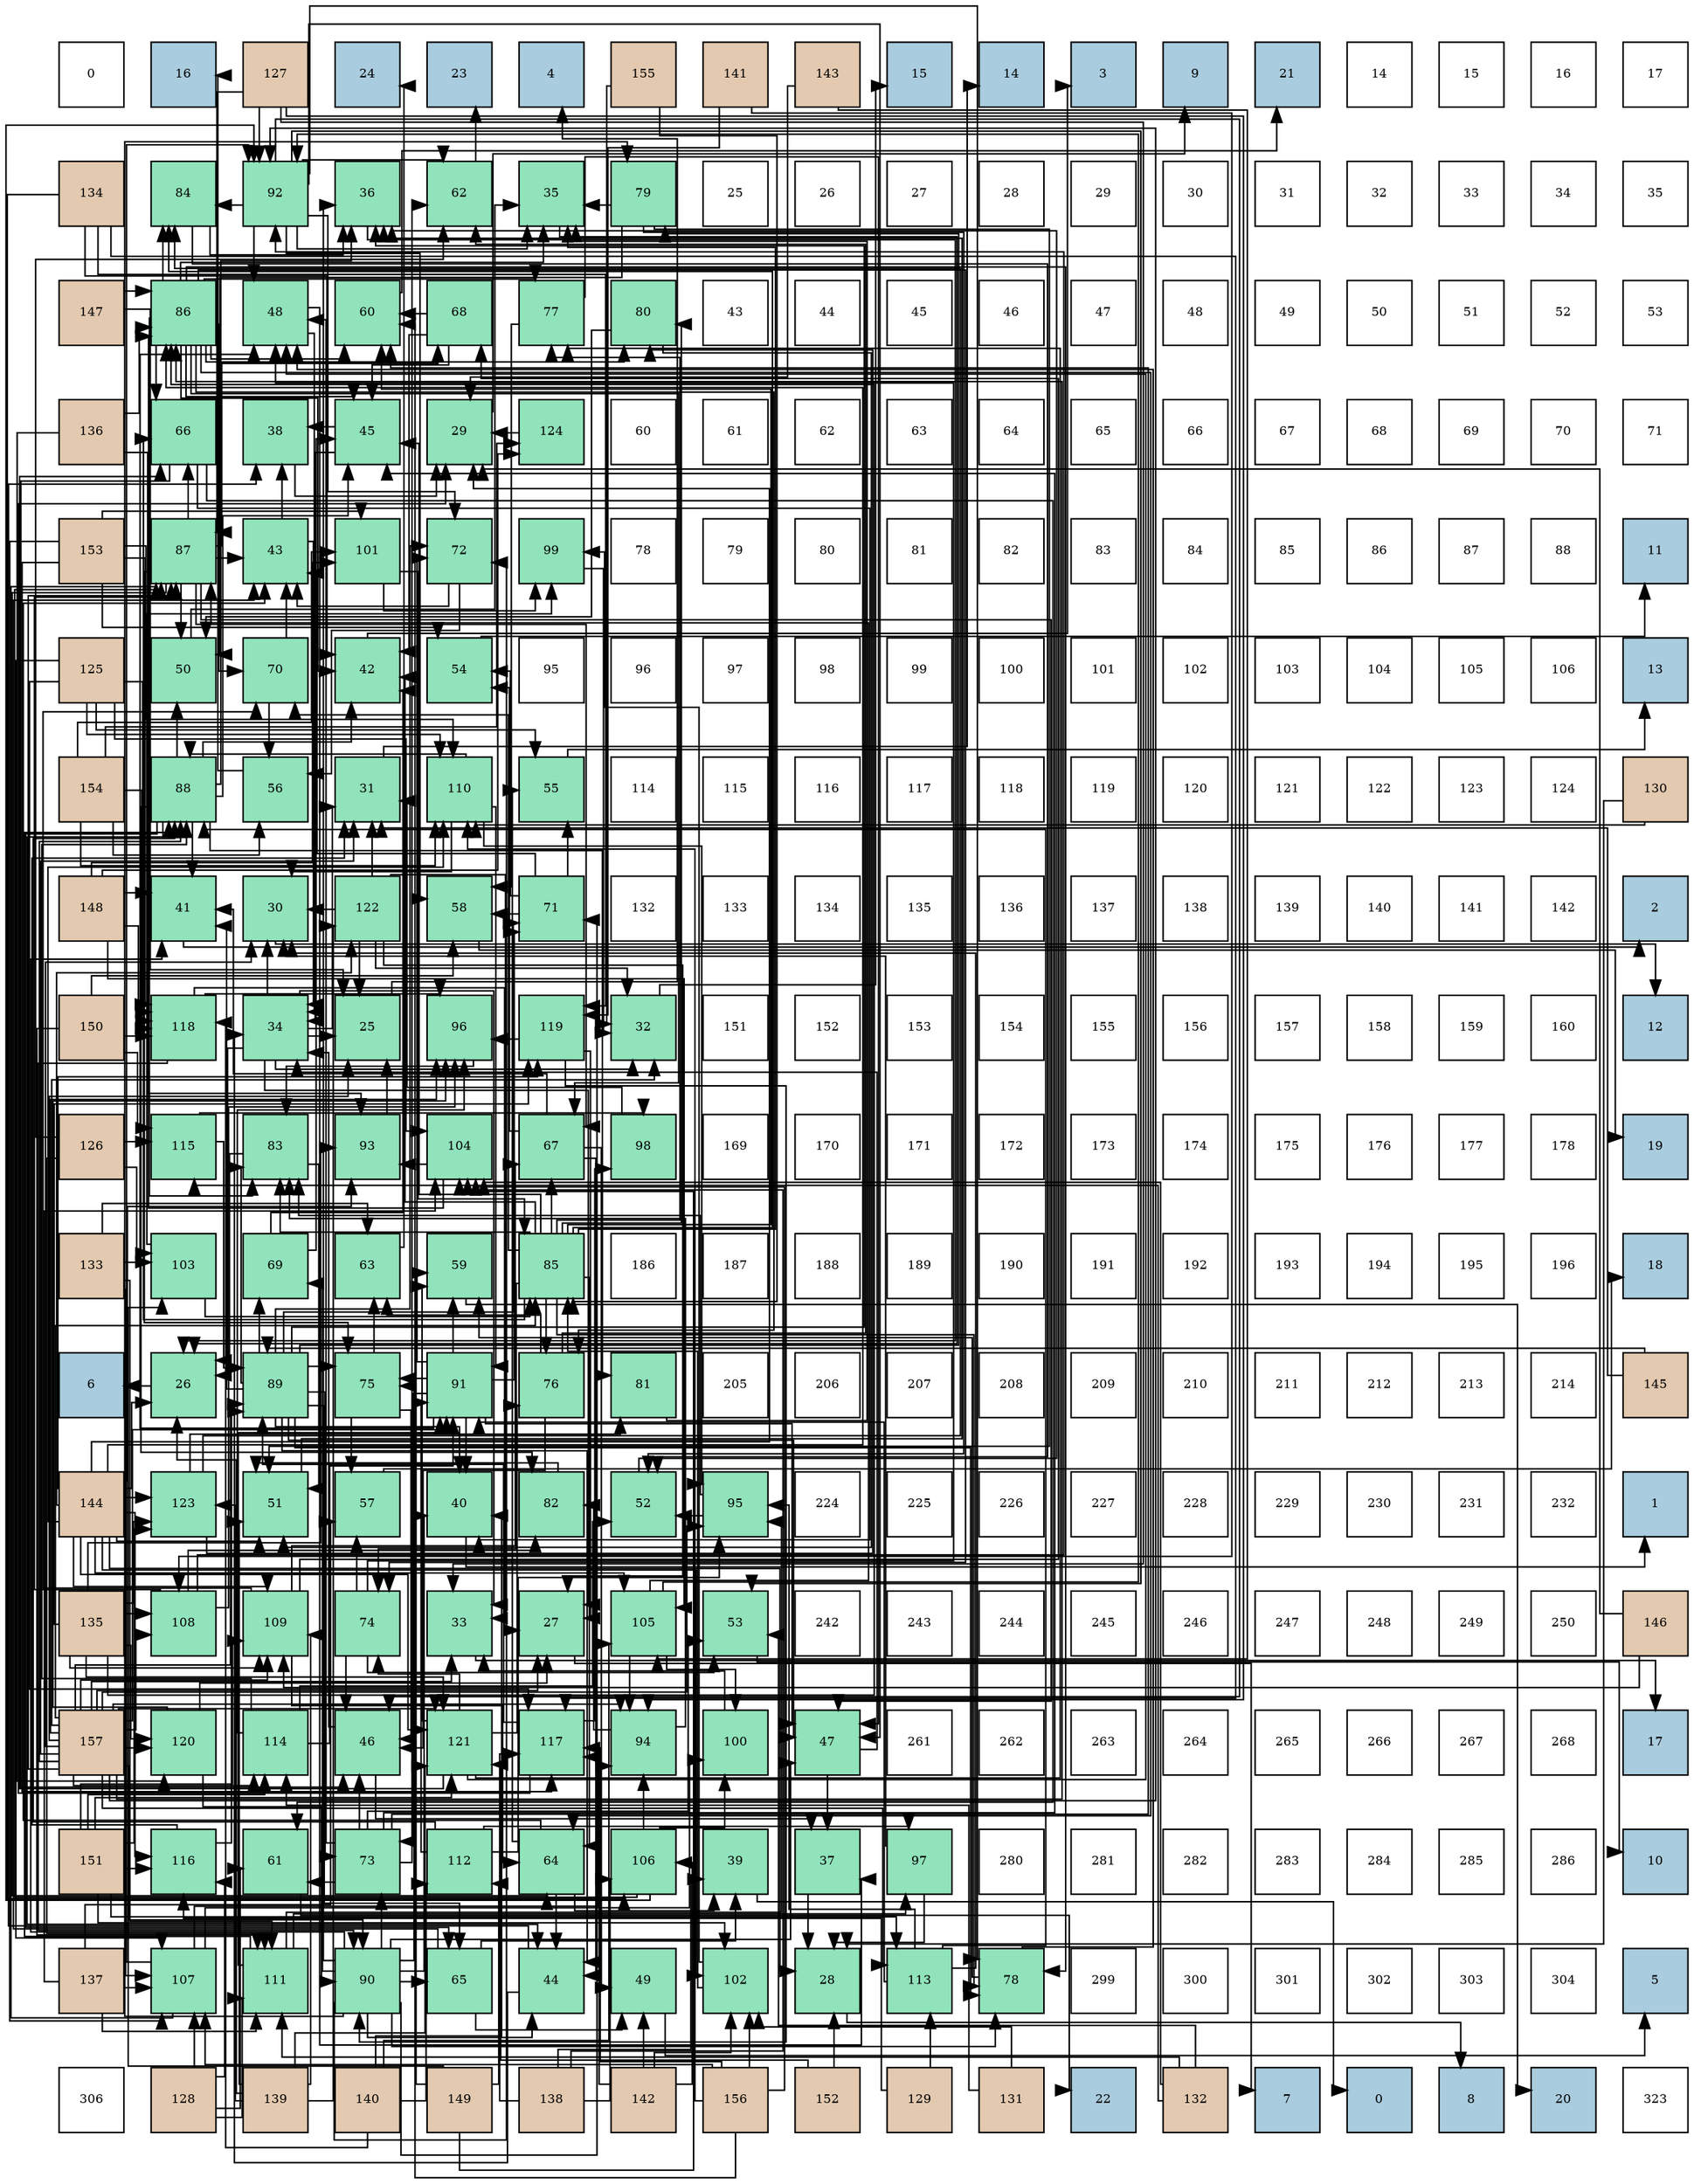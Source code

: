 digraph layout{
 rankdir=TB;
 splines=ortho;
 node [style=filled shape=square fixedsize=true width=0.6];
0[label="0", fontsize=8, fillcolor="#ffffff"];
1[label="16", fontsize=8, fillcolor="#a9ccde"];
2[label="127", fontsize=8, fillcolor="#e3c9af"];
3[label="24", fontsize=8, fillcolor="#a9ccde"];
4[label="23", fontsize=8, fillcolor="#a9ccde"];
5[label="4", fontsize=8, fillcolor="#a9ccde"];
6[label="155", fontsize=8, fillcolor="#e3c9af"];
7[label="141", fontsize=8, fillcolor="#e3c9af"];
8[label="143", fontsize=8, fillcolor="#e3c9af"];
9[label="15", fontsize=8, fillcolor="#a9ccde"];
10[label="14", fontsize=8, fillcolor="#a9ccde"];
11[label="3", fontsize=8, fillcolor="#a9ccde"];
12[label="9", fontsize=8, fillcolor="#a9ccde"];
13[label="21", fontsize=8, fillcolor="#a9ccde"];
14[label="14", fontsize=8, fillcolor="#ffffff"];
15[label="15", fontsize=8, fillcolor="#ffffff"];
16[label="16", fontsize=8, fillcolor="#ffffff"];
17[label="17", fontsize=8, fillcolor="#ffffff"];
18[label="134", fontsize=8, fillcolor="#e3c9af"];
19[label="84", fontsize=8, fillcolor="#91e3bb"];
20[label="92", fontsize=8, fillcolor="#91e3bb"];
21[label="36", fontsize=8, fillcolor="#91e3bb"];
22[label="62", fontsize=8, fillcolor="#91e3bb"];
23[label="35", fontsize=8, fillcolor="#91e3bb"];
24[label="79", fontsize=8, fillcolor="#91e3bb"];
25[label="25", fontsize=8, fillcolor="#ffffff"];
26[label="26", fontsize=8, fillcolor="#ffffff"];
27[label="27", fontsize=8, fillcolor="#ffffff"];
28[label="28", fontsize=8, fillcolor="#ffffff"];
29[label="29", fontsize=8, fillcolor="#ffffff"];
30[label="30", fontsize=8, fillcolor="#ffffff"];
31[label="31", fontsize=8, fillcolor="#ffffff"];
32[label="32", fontsize=8, fillcolor="#ffffff"];
33[label="33", fontsize=8, fillcolor="#ffffff"];
34[label="34", fontsize=8, fillcolor="#ffffff"];
35[label="35", fontsize=8, fillcolor="#ffffff"];
36[label="147", fontsize=8, fillcolor="#e3c9af"];
37[label="86", fontsize=8, fillcolor="#91e3bb"];
38[label="48", fontsize=8, fillcolor="#91e3bb"];
39[label="60", fontsize=8, fillcolor="#91e3bb"];
40[label="68", fontsize=8, fillcolor="#91e3bb"];
41[label="77", fontsize=8, fillcolor="#91e3bb"];
42[label="80", fontsize=8, fillcolor="#91e3bb"];
43[label="43", fontsize=8, fillcolor="#ffffff"];
44[label="44", fontsize=8, fillcolor="#ffffff"];
45[label="45", fontsize=8, fillcolor="#ffffff"];
46[label="46", fontsize=8, fillcolor="#ffffff"];
47[label="47", fontsize=8, fillcolor="#ffffff"];
48[label="48", fontsize=8, fillcolor="#ffffff"];
49[label="49", fontsize=8, fillcolor="#ffffff"];
50[label="50", fontsize=8, fillcolor="#ffffff"];
51[label="51", fontsize=8, fillcolor="#ffffff"];
52[label="52", fontsize=8, fillcolor="#ffffff"];
53[label="53", fontsize=8, fillcolor="#ffffff"];
54[label="136", fontsize=8, fillcolor="#e3c9af"];
55[label="66", fontsize=8, fillcolor="#91e3bb"];
56[label="38", fontsize=8, fillcolor="#91e3bb"];
57[label="45", fontsize=8, fillcolor="#91e3bb"];
58[label="29", fontsize=8, fillcolor="#91e3bb"];
59[label="124", fontsize=8, fillcolor="#91e3bb"];
60[label="60", fontsize=8, fillcolor="#ffffff"];
61[label="61", fontsize=8, fillcolor="#ffffff"];
62[label="62", fontsize=8, fillcolor="#ffffff"];
63[label="63", fontsize=8, fillcolor="#ffffff"];
64[label="64", fontsize=8, fillcolor="#ffffff"];
65[label="65", fontsize=8, fillcolor="#ffffff"];
66[label="66", fontsize=8, fillcolor="#ffffff"];
67[label="67", fontsize=8, fillcolor="#ffffff"];
68[label="68", fontsize=8, fillcolor="#ffffff"];
69[label="69", fontsize=8, fillcolor="#ffffff"];
70[label="70", fontsize=8, fillcolor="#ffffff"];
71[label="71", fontsize=8, fillcolor="#ffffff"];
72[label="153", fontsize=8, fillcolor="#e3c9af"];
73[label="87", fontsize=8, fillcolor="#91e3bb"];
74[label="43", fontsize=8, fillcolor="#91e3bb"];
75[label="101", fontsize=8, fillcolor="#91e3bb"];
76[label="72", fontsize=8, fillcolor="#91e3bb"];
77[label="99", fontsize=8, fillcolor="#91e3bb"];
78[label="78", fontsize=8, fillcolor="#ffffff"];
79[label="79", fontsize=8, fillcolor="#ffffff"];
80[label="80", fontsize=8, fillcolor="#ffffff"];
81[label="81", fontsize=8, fillcolor="#ffffff"];
82[label="82", fontsize=8, fillcolor="#ffffff"];
83[label="83", fontsize=8, fillcolor="#ffffff"];
84[label="84", fontsize=8, fillcolor="#ffffff"];
85[label="85", fontsize=8, fillcolor="#ffffff"];
86[label="86", fontsize=8, fillcolor="#ffffff"];
87[label="87", fontsize=8, fillcolor="#ffffff"];
88[label="88", fontsize=8, fillcolor="#ffffff"];
89[label="11", fontsize=8, fillcolor="#a9ccde"];
90[label="125", fontsize=8, fillcolor="#e3c9af"];
91[label="50", fontsize=8, fillcolor="#91e3bb"];
92[label="70", fontsize=8, fillcolor="#91e3bb"];
93[label="42", fontsize=8, fillcolor="#91e3bb"];
94[label="54", fontsize=8, fillcolor="#91e3bb"];
95[label="95", fontsize=8, fillcolor="#ffffff"];
96[label="96", fontsize=8, fillcolor="#ffffff"];
97[label="97", fontsize=8, fillcolor="#ffffff"];
98[label="98", fontsize=8, fillcolor="#ffffff"];
99[label="99", fontsize=8, fillcolor="#ffffff"];
100[label="100", fontsize=8, fillcolor="#ffffff"];
101[label="101", fontsize=8, fillcolor="#ffffff"];
102[label="102", fontsize=8, fillcolor="#ffffff"];
103[label="103", fontsize=8, fillcolor="#ffffff"];
104[label="104", fontsize=8, fillcolor="#ffffff"];
105[label="105", fontsize=8, fillcolor="#ffffff"];
106[label="106", fontsize=8, fillcolor="#ffffff"];
107[label="13", fontsize=8, fillcolor="#a9ccde"];
108[label="154", fontsize=8, fillcolor="#e3c9af"];
109[label="88", fontsize=8, fillcolor="#91e3bb"];
110[label="56", fontsize=8, fillcolor="#91e3bb"];
111[label="31", fontsize=8, fillcolor="#91e3bb"];
112[label="110", fontsize=8, fillcolor="#91e3bb"];
113[label="55", fontsize=8, fillcolor="#91e3bb"];
114[label="114", fontsize=8, fillcolor="#ffffff"];
115[label="115", fontsize=8, fillcolor="#ffffff"];
116[label="116", fontsize=8, fillcolor="#ffffff"];
117[label="117", fontsize=8, fillcolor="#ffffff"];
118[label="118", fontsize=8, fillcolor="#ffffff"];
119[label="119", fontsize=8, fillcolor="#ffffff"];
120[label="120", fontsize=8, fillcolor="#ffffff"];
121[label="121", fontsize=8, fillcolor="#ffffff"];
122[label="122", fontsize=8, fillcolor="#ffffff"];
123[label="123", fontsize=8, fillcolor="#ffffff"];
124[label="124", fontsize=8, fillcolor="#ffffff"];
125[label="130", fontsize=8, fillcolor="#e3c9af"];
126[label="148", fontsize=8, fillcolor="#e3c9af"];
127[label="41", fontsize=8, fillcolor="#91e3bb"];
128[label="30", fontsize=8, fillcolor="#91e3bb"];
129[label="122", fontsize=8, fillcolor="#91e3bb"];
130[label="58", fontsize=8, fillcolor="#91e3bb"];
131[label="71", fontsize=8, fillcolor="#91e3bb"];
132[label="132", fontsize=8, fillcolor="#ffffff"];
133[label="133", fontsize=8, fillcolor="#ffffff"];
134[label="134", fontsize=8, fillcolor="#ffffff"];
135[label="135", fontsize=8, fillcolor="#ffffff"];
136[label="136", fontsize=8, fillcolor="#ffffff"];
137[label="137", fontsize=8, fillcolor="#ffffff"];
138[label="138", fontsize=8, fillcolor="#ffffff"];
139[label="139", fontsize=8, fillcolor="#ffffff"];
140[label="140", fontsize=8, fillcolor="#ffffff"];
141[label="141", fontsize=8, fillcolor="#ffffff"];
142[label="142", fontsize=8, fillcolor="#ffffff"];
143[label="2", fontsize=8, fillcolor="#a9ccde"];
144[label="150", fontsize=8, fillcolor="#e3c9af"];
145[label="118", fontsize=8, fillcolor="#91e3bb"];
146[label="34", fontsize=8, fillcolor="#91e3bb"];
147[label="25", fontsize=8, fillcolor="#91e3bb"];
148[label="96", fontsize=8, fillcolor="#91e3bb"];
149[label="119", fontsize=8, fillcolor="#91e3bb"];
150[label="32", fontsize=8, fillcolor="#91e3bb"];
151[label="151", fontsize=8, fillcolor="#ffffff"];
152[label="152", fontsize=8, fillcolor="#ffffff"];
153[label="153", fontsize=8, fillcolor="#ffffff"];
154[label="154", fontsize=8, fillcolor="#ffffff"];
155[label="155", fontsize=8, fillcolor="#ffffff"];
156[label="156", fontsize=8, fillcolor="#ffffff"];
157[label="157", fontsize=8, fillcolor="#ffffff"];
158[label="158", fontsize=8, fillcolor="#ffffff"];
159[label="159", fontsize=8, fillcolor="#ffffff"];
160[label="160", fontsize=8, fillcolor="#ffffff"];
161[label="12", fontsize=8, fillcolor="#a9ccde"];
162[label="126", fontsize=8, fillcolor="#e3c9af"];
163[label="115", fontsize=8, fillcolor="#91e3bb"];
164[label="83", fontsize=8, fillcolor="#91e3bb"];
165[label="93", fontsize=8, fillcolor="#91e3bb"];
166[label="104", fontsize=8, fillcolor="#91e3bb"];
167[label="67", fontsize=8, fillcolor="#91e3bb"];
168[label="98", fontsize=8, fillcolor="#91e3bb"];
169[label="169", fontsize=8, fillcolor="#ffffff"];
170[label="170", fontsize=8, fillcolor="#ffffff"];
171[label="171", fontsize=8, fillcolor="#ffffff"];
172[label="172", fontsize=8, fillcolor="#ffffff"];
173[label="173", fontsize=8, fillcolor="#ffffff"];
174[label="174", fontsize=8, fillcolor="#ffffff"];
175[label="175", fontsize=8, fillcolor="#ffffff"];
176[label="176", fontsize=8, fillcolor="#ffffff"];
177[label="177", fontsize=8, fillcolor="#ffffff"];
178[label="178", fontsize=8, fillcolor="#ffffff"];
179[label="19", fontsize=8, fillcolor="#a9ccde"];
180[label="133", fontsize=8, fillcolor="#e3c9af"];
181[label="103", fontsize=8, fillcolor="#91e3bb"];
182[label="69", fontsize=8, fillcolor="#91e3bb"];
183[label="63", fontsize=8, fillcolor="#91e3bb"];
184[label="59", fontsize=8, fillcolor="#91e3bb"];
185[label="85", fontsize=8, fillcolor="#91e3bb"];
186[label="186", fontsize=8, fillcolor="#ffffff"];
187[label="187", fontsize=8, fillcolor="#ffffff"];
188[label="188", fontsize=8, fillcolor="#ffffff"];
189[label="189", fontsize=8, fillcolor="#ffffff"];
190[label="190", fontsize=8, fillcolor="#ffffff"];
191[label="191", fontsize=8, fillcolor="#ffffff"];
192[label="192", fontsize=8, fillcolor="#ffffff"];
193[label="193", fontsize=8, fillcolor="#ffffff"];
194[label="194", fontsize=8, fillcolor="#ffffff"];
195[label="195", fontsize=8, fillcolor="#ffffff"];
196[label="196", fontsize=8, fillcolor="#ffffff"];
197[label="18", fontsize=8, fillcolor="#a9ccde"];
198[label="6", fontsize=8, fillcolor="#a9ccde"];
199[label="26", fontsize=8, fillcolor="#91e3bb"];
200[label="89", fontsize=8, fillcolor="#91e3bb"];
201[label="75", fontsize=8, fillcolor="#91e3bb"];
202[label="91", fontsize=8, fillcolor="#91e3bb"];
203[label="76", fontsize=8, fillcolor="#91e3bb"];
204[label="81", fontsize=8, fillcolor="#91e3bb"];
205[label="205", fontsize=8, fillcolor="#ffffff"];
206[label="206", fontsize=8, fillcolor="#ffffff"];
207[label="207", fontsize=8, fillcolor="#ffffff"];
208[label="208", fontsize=8, fillcolor="#ffffff"];
209[label="209", fontsize=8, fillcolor="#ffffff"];
210[label="210", fontsize=8, fillcolor="#ffffff"];
211[label="211", fontsize=8, fillcolor="#ffffff"];
212[label="212", fontsize=8, fillcolor="#ffffff"];
213[label="213", fontsize=8, fillcolor="#ffffff"];
214[label="214", fontsize=8, fillcolor="#ffffff"];
215[label="145", fontsize=8, fillcolor="#e3c9af"];
216[label="144", fontsize=8, fillcolor="#e3c9af"];
217[label="123", fontsize=8, fillcolor="#91e3bb"];
218[label="51", fontsize=8, fillcolor="#91e3bb"];
219[label="57", fontsize=8, fillcolor="#91e3bb"];
220[label="40", fontsize=8, fillcolor="#91e3bb"];
221[label="82", fontsize=8, fillcolor="#91e3bb"];
222[label="52", fontsize=8, fillcolor="#91e3bb"];
223[label="95", fontsize=8, fillcolor="#91e3bb"];
224[label="224", fontsize=8, fillcolor="#ffffff"];
225[label="225", fontsize=8, fillcolor="#ffffff"];
226[label="226", fontsize=8, fillcolor="#ffffff"];
227[label="227", fontsize=8, fillcolor="#ffffff"];
228[label="228", fontsize=8, fillcolor="#ffffff"];
229[label="229", fontsize=8, fillcolor="#ffffff"];
230[label="230", fontsize=8, fillcolor="#ffffff"];
231[label="231", fontsize=8, fillcolor="#ffffff"];
232[label="232", fontsize=8, fillcolor="#ffffff"];
233[label="1", fontsize=8, fillcolor="#a9ccde"];
234[label="135", fontsize=8, fillcolor="#e3c9af"];
235[label="108", fontsize=8, fillcolor="#91e3bb"];
236[label="109", fontsize=8, fillcolor="#91e3bb"];
237[label="74", fontsize=8, fillcolor="#91e3bb"];
238[label="33", fontsize=8, fillcolor="#91e3bb"];
239[label="27", fontsize=8, fillcolor="#91e3bb"];
240[label="105", fontsize=8, fillcolor="#91e3bb"];
241[label="53", fontsize=8, fillcolor="#91e3bb"];
242[label="242", fontsize=8, fillcolor="#ffffff"];
243[label="243", fontsize=8, fillcolor="#ffffff"];
244[label="244", fontsize=8, fillcolor="#ffffff"];
245[label="245", fontsize=8, fillcolor="#ffffff"];
246[label="246", fontsize=8, fillcolor="#ffffff"];
247[label="247", fontsize=8, fillcolor="#ffffff"];
248[label="248", fontsize=8, fillcolor="#ffffff"];
249[label="249", fontsize=8, fillcolor="#ffffff"];
250[label="250", fontsize=8, fillcolor="#ffffff"];
251[label="146", fontsize=8, fillcolor="#e3c9af"];
252[label="157", fontsize=8, fillcolor="#e3c9af"];
253[label="120", fontsize=8, fillcolor="#91e3bb"];
254[label="114", fontsize=8, fillcolor="#91e3bb"];
255[label="46", fontsize=8, fillcolor="#91e3bb"];
256[label="121", fontsize=8, fillcolor="#91e3bb"];
257[label="117", fontsize=8, fillcolor="#91e3bb"];
258[label="94", fontsize=8, fillcolor="#91e3bb"];
259[label="100", fontsize=8, fillcolor="#91e3bb"];
260[label="47", fontsize=8, fillcolor="#91e3bb"];
261[label="261", fontsize=8, fillcolor="#ffffff"];
262[label="262", fontsize=8, fillcolor="#ffffff"];
263[label="263", fontsize=8, fillcolor="#ffffff"];
264[label="264", fontsize=8, fillcolor="#ffffff"];
265[label="265", fontsize=8, fillcolor="#ffffff"];
266[label="266", fontsize=8, fillcolor="#ffffff"];
267[label="267", fontsize=8, fillcolor="#ffffff"];
268[label="268", fontsize=8, fillcolor="#ffffff"];
269[label="17", fontsize=8, fillcolor="#a9ccde"];
270[label="151", fontsize=8, fillcolor="#e3c9af"];
271[label="116", fontsize=8, fillcolor="#91e3bb"];
272[label="61", fontsize=8, fillcolor="#91e3bb"];
273[label="73", fontsize=8, fillcolor="#91e3bb"];
274[label="112", fontsize=8, fillcolor="#91e3bb"];
275[label="64", fontsize=8, fillcolor="#91e3bb"];
276[label="106", fontsize=8, fillcolor="#91e3bb"];
277[label="39", fontsize=8, fillcolor="#91e3bb"];
278[label="37", fontsize=8, fillcolor="#91e3bb"];
279[label="97", fontsize=8, fillcolor="#91e3bb"];
280[label="280", fontsize=8, fillcolor="#ffffff"];
281[label="281", fontsize=8, fillcolor="#ffffff"];
282[label="282", fontsize=8, fillcolor="#ffffff"];
283[label="283", fontsize=8, fillcolor="#ffffff"];
284[label="284", fontsize=8, fillcolor="#ffffff"];
285[label="285", fontsize=8, fillcolor="#ffffff"];
286[label="286", fontsize=8, fillcolor="#ffffff"];
287[label="10", fontsize=8, fillcolor="#a9ccde"];
288[label="137", fontsize=8, fillcolor="#e3c9af"];
289[label="107", fontsize=8, fillcolor="#91e3bb"];
290[label="111", fontsize=8, fillcolor="#91e3bb"];
291[label="90", fontsize=8, fillcolor="#91e3bb"];
292[label="65", fontsize=8, fillcolor="#91e3bb"];
293[label="44", fontsize=8, fillcolor="#91e3bb"];
294[label="49", fontsize=8, fillcolor="#91e3bb"];
295[label="102", fontsize=8, fillcolor="#91e3bb"];
296[label="28", fontsize=8, fillcolor="#91e3bb"];
297[label="113", fontsize=8, fillcolor="#91e3bb"];
298[label="78", fontsize=8, fillcolor="#91e3bb"];
299[label="299", fontsize=8, fillcolor="#ffffff"];
300[label="300", fontsize=8, fillcolor="#ffffff"];
301[label="301", fontsize=8, fillcolor="#ffffff"];
302[label="302", fontsize=8, fillcolor="#ffffff"];
303[label="303", fontsize=8, fillcolor="#ffffff"];
304[label="304", fontsize=8, fillcolor="#ffffff"];
305[label="5", fontsize=8, fillcolor="#a9ccde"];
306[label="306", fontsize=8, fillcolor="#ffffff"];
307[label="128", fontsize=8, fillcolor="#e3c9af"];
308[label="139", fontsize=8, fillcolor="#e3c9af"];
309[label="140", fontsize=8, fillcolor="#e3c9af"];
310[label="149", fontsize=8, fillcolor="#e3c9af"];
311[label="138", fontsize=8, fillcolor="#e3c9af"];
312[label="142", fontsize=8, fillcolor="#e3c9af"];
313[label="156", fontsize=8, fillcolor="#e3c9af"];
314[label="152", fontsize=8, fillcolor="#e3c9af"];
315[label="129", fontsize=8, fillcolor="#e3c9af"];
316[label="131", fontsize=8, fillcolor="#e3c9af"];
317[label="22", fontsize=8, fillcolor="#a9ccde"];
318[label="132", fontsize=8, fillcolor="#e3c9af"];
319[label="7", fontsize=8, fillcolor="#a9ccde"];
320[label="0", fontsize=8, fillcolor="#a9ccde"];
321[label="8", fontsize=8, fillcolor="#a9ccde"];
322[label="20", fontsize=8, fillcolor="#a9ccde"];
323[label="323", fontsize=8, fillcolor="#ffffff"];
edge [constraint=false, style=vis];147 -> 5;
199 -> 198;
239 -> 319;
296 -> 321;
58 -> 12;
128 -> 161;
111 -> 10;
150 -> 9;
238 -> 269;
146 -> 147;
146 -> 199;
146 -> 239;
146 -> 128;
146 -> 111;
146 -> 150;
146 -> 238;
23 -> 199;
21 -> 199;
278 -> 296;
56 -> 58;
277 -> 320;
220 -> 233;
127 -> 143;
93 -> 11;
74 -> 146;
74 -> 56;
293 -> 146;
293 -> 56;
57 -> 146;
57 -> 56;
255 -> 146;
255 -> 278;
260 -> 146;
260 -> 278;
38 -> 146;
38 -> 278;
294 -> 305;
91 -> 23;
218 -> 21;
222 -> 21;
241 -> 287;
94 -> 89;
113 -> 107;
110 -> 1;
219 -> 197;
130 -> 179;
184 -> 322;
39 -> 13;
272 -> 317;
22 -> 4;
183 -> 3;
275 -> 277;
275 -> 74;
275 -> 293;
275 -> 113;
292 -> 277;
292 -> 74;
292 -> 294;
55 -> 220;
55 -> 255;
55 -> 272;
167 -> 127;
167 -> 293;
167 -> 294;
167 -> 94;
40 -> 93;
40 -> 57;
40 -> 39;
182 -> 93;
182 -> 57;
92 -> 74;
92 -> 110;
131 -> 74;
131 -> 94;
131 -> 113;
131 -> 130;
76 -> 74;
76 -> 110;
273 -> 57;
273 -> 255;
273 -> 38;
273 -> 241;
273 -> 39;
273 -> 272;
273 -> 22;
237 -> 255;
237 -> 38;
237 -> 241;
237 -> 219;
201 -> 255;
201 -> 219;
201 -> 183;
203 -> 255;
203 -> 22;
203 -> 183;
41 -> 260;
41 -> 130;
298 -> 38;
298 -> 184;
24 -> 23;
24 -> 91;
24 -> 218;
24 -> 222;
42 -> 91;
42 -> 218;
204 -> 23;
221 -> 218;
164 -> 199;
164 -> 218;
19 -> 21;
19 -> 222;
185 -> 23;
185 -> 93;
185 -> 57;
185 -> 39;
185 -> 275;
185 -> 55;
185 -> 167;
185 -> 92;
185 -> 237;
185 -> 203;
185 -> 41;
185 -> 298;
185 -> 42;
185 -> 164;
185 -> 19;
37 -> 23;
37 -> 93;
37 -> 57;
37 -> 39;
37 -> 275;
37 -> 55;
37 -> 167;
37 -> 92;
37 -> 237;
37 -> 203;
37 -> 41;
37 -> 298;
37 -> 42;
37 -> 164;
37 -> 19;
73 -> 74;
73 -> 260;
73 -> 91;
73 -> 275;
73 -> 55;
73 -> 167;
73 -> 40;
73 -> 201;
109 -> 21;
109 -> 127;
109 -> 93;
109 -> 293;
109 -> 57;
109 -> 91;
109 -> 292;
109 -> 204;
109 -> 221;
200 -> 21;
200 -> 220;
200 -> 127;
200 -> 293;
200 -> 260;
200 -> 292;
200 -> 182;
200 -> 131;
200 -> 76;
200 -> 273;
200 -> 201;
200 -> 298;
200 -> 24;
200 -> 164;
291 -> 21;
291 -> 220;
291 -> 127;
291 -> 293;
291 -> 260;
291 -> 292;
291 -> 182;
291 -> 131;
291 -> 76;
291 -> 273;
291 -> 201;
291 -> 298;
291 -> 24;
202 -> 220;
202 -> 260;
202 -> 38;
202 -> 184;
202 -> 131;
202 -> 76;
202 -> 273;
202 -> 201;
20 -> 23;
20 -> 255;
20 -> 260;
20 -> 38;
20 -> 241;
20 -> 130;
20 -> 22;
20 -> 76;
20 -> 298;
20 -> 19;
165 -> 147;
258 -> 221;
258 -> 164;
223 -> 222;
223 -> 164;
148 -> 164;
279 -> 296;
279 -> 128;
168 -> 111;
77 -> 150;
259 -> 238;
75 -> 185;
75 -> 77;
295 -> 185;
295 -> 77;
181 -> 185;
181 -> 77;
166 -> 37;
166 -> 165;
240 -> 73;
240 -> 20;
240 -> 258;
240 -> 259;
276 -> 73;
276 -> 20;
276 -> 258;
276 -> 259;
289 -> 73;
289 -> 20;
289 -> 258;
289 -> 259;
235 -> 221;
235 -> 73;
235 -> 20;
235 -> 148;
236 -> 275;
236 -> 167;
236 -> 40;
236 -> 92;
112 -> 128;
112 -> 109;
112 -> 202;
112 -> 223;
290 -> 109;
290 -> 202;
290 -> 223;
290 -> 279;
274 -> 109;
274 -> 202;
274 -> 223;
274 -> 279;
297 -> 128;
297 -> 109;
297 -> 202;
297 -> 223;
254 -> 222;
254 -> 109;
254 -> 202;
254 -> 148;
163 -> 200;
163 -> 168;
271 -> 111;
271 -> 200;
257 -> 58;
257 -> 200;
257 -> 168;
145 -> 239;
145 -> 291;
145 -> 148;
149 -> 239;
149 -> 291;
149 -> 148;
253 -> 239;
253 -> 291;
253 -> 148;
256 -> 38;
256 -> 184;
256 -> 55;
256 -> 237;
256 -> 203;
256 -> 41;
129 -> 147;
129 -> 239;
129 -> 128;
129 -> 111;
129 -> 150;
129 -> 238;
217 -> 42;
217 -> 204;
217 -> 19;
59 -> 58;
90 -> 113;
90 -> 166;
90 -> 289;
90 -> 112;
90 -> 257;
90 -> 145;
162 -> 22;
162 -> 181;
162 -> 290;
162 -> 163;
2 -> 238;
2 -> 73;
2 -> 20;
2 -> 258;
307 -> 272;
307 -> 289;
307 -> 290;
307 -> 271;
315 -> 297;
315 -> 271;
125 -> 296;
125 -> 112;
316 -> 295;
316 -> 254;
318 -> 241;
318 -> 166;
318 -> 290;
318 -> 163;
180 -> 183;
180 -> 181;
180 -> 289;
180 -> 290;
18 -> 93;
18 -> 276;
18 -> 257;
18 -> 149;
234 -> 37;
234 -> 165;
234 -> 235;
234 -> 236;
234 -> 149;
234 -> 253;
234 -> 256;
234 -> 217;
54 -> 37;
54 -> 165;
54 -> 253;
288 -> 219;
288 -> 166;
288 -> 289;
288 -> 290;
311 -> 277;
311 -> 166;
311 -> 276;
311 -> 257;
308 -> 199;
308 -> 218;
308 -> 236;
308 -> 256;
308 -> 129;
308 -> 217;
309 -> 220;
309 -> 240;
309 -> 274;
309 -> 145;
7 -> 235;
7 -> 149;
312 -> 294;
312 -> 295;
312 -> 276;
312 -> 257;
8 -> 58;
8 -> 240;
216 -> 199;
216 -> 296;
216 -> 58;
216 -> 218;
216 -> 37;
216 -> 165;
216 -> 295;
216 -> 240;
216 -> 236;
216 -> 112;
216 -> 271;
216 -> 149;
216 -> 256;
216 -> 129;
216 -> 217;
215 -> 111;
215 -> 200;
251 -> 58;
251 -> 236;
36 -> 147;
36 -> 37;
126 -> 127;
126 -> 75;
126 -> 240;
126 -> 145;
126 -> 59;
310 -> 184;
310 -> 181;
310 -> 166;
310 -> 274;
144 -> 130;
144 -> 290;
144 -> 163;
144 -> 145;
270 -> 295;
270 -> 236;
270 -> 297;
270 -> 254;
270 -> 271;
270 -> 256;
270 -> 217;
314 -> 296;
314 -> 256;
72 -> 94;
72 -> 75;
72 -> 289;
72 -> 112;
72 -> 257;
72 -> 145;
108 -> 110;
108 -> 75;
108 -> 112;
108 -> 145;
108 -> 59;
6 -> 150;
6 -> 185;
313 -> 39;
313 -> 295;
313 -> 166;
313 -> 289;
313 -> 112;
313 -> 257;
252 -> 147;
252 -> 239;
252 -> 128;
252 -> 111;
252 -> 150;
252 -> 238;
252 -> 185;
252 -> 37;
252 -> 73;
252 -> 109;
252 -> 200;
252 -> 291;
252 -> 202;
252 -> 20;
252 -> 258;
252 -> 223;
252 -> 148;
252 -> 235;
252 -> 236;
252 -> 297;
252 -> 254;
252 -> 253;
252 -> 256;
edge [constraint=true, style=invis];
0 -> 18 -> 36 -> 54 -> 72 -> 90 -> 108 -> 126 -> 144 -> 162 -> 180 -> 198 -> 216 -> 234 -> 252 -> 270 -> 288 -> 306;
1 -> 19 -> 37 -> 55 -> 73 -> 91 -> 109 -> 127 -> 145 -> 163 -> 181 -> 199 -> 217 -> 235 -> 253 -> 271 -> 289 -> 307;
2 -> 20 -> 38 -> 56 -> 74 -> 92 -> 110 -> 128 -> 146 -> 164 -> 182 -> 200 -> 218 -> 236 -> 254 -> 272 -> 290 -> 308;
3 -> 21 -> 39 -> 57 -> 75 -> 93 -> 111 -> 129 -> 147 -> 165 -> 183 -> 201 -> 219 -> 237 -> 255 -> 273 -> 291 -> 309;
4 -> 22 -> 40 -> 58 -> 76 -> 94 -> 112 -> 130 -> 148 -> 166 -> 184 -> 202 -> 220 -> 238 -> 256 -> 274 -> 292 -> 310;
5 -> 23 -> 41 -> 59 -> 77 -> 95 -> 113 -> 131 -> 149 -> 167 -> 185 -> 203 -> 221 -> 239 -> 257 -> 275 -> 293 -> 311;
6 -> 24 -> 42 -> 60 -> 78 -> 96 -> 114 -> 132 -> 150 -> 168 -> 186 -> 204 -> 222 -> 240 -> 258 -> 276 -> 294 -> 312;
7 -> 25 -> 43 -> 61 -> 79 -> 97 -> 115 -> 133 -> 151 -> 169 -> 187 -> 205 -> 223 -> 241 -> 259 -> 277 -> 295 -> 313;
8 -> 26 -> 44 -> 62 -> 80 -> 98 -> 116 -> 134 -> 152 -> 170 -> 188 -> 206 -> 224 -> 242 -> 260 -> 278 -> 296 -> 314;
9 -> 27 -> 45 -> 63 -> 81 -> 99 -> 117 -> 135 -> 153 -> 171 -> 189 -> 207 -> 225 -> 243 -> 261 -> 279 -> 297 -> 315;
10 -> 28 -> 46 -> 64 -> 82 -> 100 -> 118 -> 136 -> 154 -> 172 -> 190 -> 208 -> 226 -> 244 -> 262 -> 280 -> 298 -> 316;
11 -> 29 -> 47 -> 65 -> 83 -> 101 -> 119 -> 137 -> 155 -> 173 -> 191 -> 209 -> 227 -> 245 -> 263 -> 281 -> 299 -> 317;
12 -> 30 -> 48 -> 66 -> 84 -> 102 -> 120 -> 138 -> 156 -> 174 -> 192 -> 210 -> 228 -> 246 -> 264 -> 282 -> 300 -> 318;
13 -> 31 -> 49 -> 67 -> 85 -> 103 -> 121 -> 139 -> 157 -> 175 -> 193 -> 211 -> 229 -> 247 -> 265 -> 283 -> 301 -> 319;
14 -> 32 -> 50 -> 68 -> 86 -> 104 -> 122 -> 140 -> 158 -> 176 -> 194 -> 212 -> 230 -> 248 -> 266 -> 284 -> 302 -> 320;
15 -> 33 -> 51 -> 69 -> 87 -> 105 -> 123 -> 141 -> 159 -> 177 -> 195 -> 213 -> 231 -> 249 -> 267 -> 285 -> 303 -> 321;
16 -> 34 -> 52 -> 70 -> 88 -> 106 -> 124 -> 142 -> 160 -> 178 -> 196 -> 214 -> 232 -> 250 -> 268 -> 286 -> 304 -> 322;
17 -> 35 -> 53 -> 71 -> 89 -> 107 -> 125 -> 143 -> 161 -> 179 -> 197 -> 215 -> 233 -> 251 -> 269 -> 287 -> 305 -> 323;
rank = same {0 -> 1 -> 2 -> 3 -> 4 -> 5 -> 6 -> 7 -> 8 -> 9 -> 10 -> 11 -> 12 -> 13 -> 14 -> 15 -> 16 -> 17};
rank = same {18 -> 19 -> 20 -> 21 -> 22 -> 23 -> 24 -> 25 -> 26 -> 27 -> 28 -> 29 -> 30 -> 31 -> 32 -> 33 -> 34 -> 35};
rank = same {36 -> 37 -> 38 -> 39 -> 40 -> 41 -> 42 -> 43 -> 44 -> 45 -> 46 -> 47 -> 48 -> 49 -> 50 -> 51 -> 52 -> 53};
rank = same {54 -> 55 -> 56 -> 57 -> 58 -> 59 -> 60 -> 61 -> 62 -> 63 -> 64 -> 65 -> 66 -> 67 -> 68 -> 69 -> 70 -> 71};
rank = same {72 -> 73 -> 74 -> 75 -> 76 -> 77 -> 78 -> 79 -> 80 -> 81 -> 82 -> 83 -> 84 -> 85 -> 86 -> 87 -> 88 -> 89};
rank = same {90 -> 91 -> 92 -> 93 -> 94 -> 95 -> 96 -> 97 -> 98 -> 99 -> 100 -> 101 -> 102 -> 103 -> 104 -> 105 -> 106 -> 107};
rank = same {108 -> 109 -> 110 -> 111 -> 112 -> 113 -> 114 -> 115 -> 116 -> 117 -> 118 -> 119 -> 120 -> 121 -> 122 -> 123 -> 124 -> 125};
rank = same {126 -> 127 -> 128 -> 129 -> 130 -> 131 -> 132 -> 133 -> 134 -> 135 -> 136 -> 137 -> 138 -> 139 -> 140 -> 141 -> 142 -> 143};
rank = same {144 -> 145 -> 146 -> 147 -> 148 -> 149 -> 150 -> 151 -> 152 -> 153 -> 154 -> 155 -> 156 -> 157 -> 158 -> 159 -> 160 -> 161};
rank = same {162 -> 163 -> 164 -> 165 -> 166 -> 167 -> 168 -> 169 -> 170 -> 171 -> 172 -> 173 -> 174 -> 175 -> 176 -> 177 -> 178 -> 179};
rank = same {180 -> 181 -> 182 -> 183 -> 184 -> 185 -> 186 -> 187 -> 188 -> 189 -> 190 -> 191 -> 192 -> 193 -> 194 -> 195 -> 196 -> 197};
rank = same {198 -> 199 -> 200 -> 201 -> 202 -> 203 -> 204 -> 205 -> 206 -> 207 -> 208 -> 209 -> 210 -> 211 -> 212 -> 213 -> 214 -> 215};
rank = same {216 -> 217 -> 218 -> 219 -> 220 -> 221 -> 222 -> 223 -> 224 -> 225 -> 226 -> 227 -> 228 -> 229 -> 230 -> 231 -> 232 -> 233};
rank = same {234 -> 235 -> 236 -> 237 -> 238 -> 239 -> 240 -> 241 -> 242 -> 243 -> 244 -> 245 -> 246 -> 247 -> 248 -> 249 -> 250 -> 251};
rank = same {252 -> 253 -> 254 -> 255 -> 256 -> 257 -> 258 -> 259 -> 260 -> 261 -> 262 -> 263 -> 264 -> 265 -> 266 -> 267 -> 268 -> 269};
rank = same {270 -> 271 -> 272 -> 273 -> 274 -> 275 -> 276 -> 277 -> 278 -> 279 -> 280 -> 281 -> 282 -> 283 -> 284 -> 285 -> 286 -> 287};
rank = same {288 -> 289 -> 290 -> 291 -> 292 -> 293 -> 294 -> 295 -> 296 -> 297 -> 298 -> 299 -> 300 -> 301 -> 302 -> 303 -> 304 -> 305};
rank = same {306 -> 307 -> 308 -> 309 -> 310 -> 311 -> 312 -> 313 -> 314 -> 315 -> 316 -> 317 -> 318 -> 319 -> 320 -> 321 -> 322 -> 323};
}